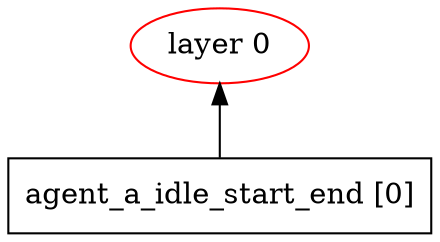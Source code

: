 digraph communication_graph {
	rankdir=BT;
	size="8,5;"
	layer_0 [ color="#ff0000" label="layer 0"];
	agent_a_idle_start_end [ shape = rect label="agent_a_idle_start_end [0]" ];
	agent_a_idle_start_end -> layer_0;
}